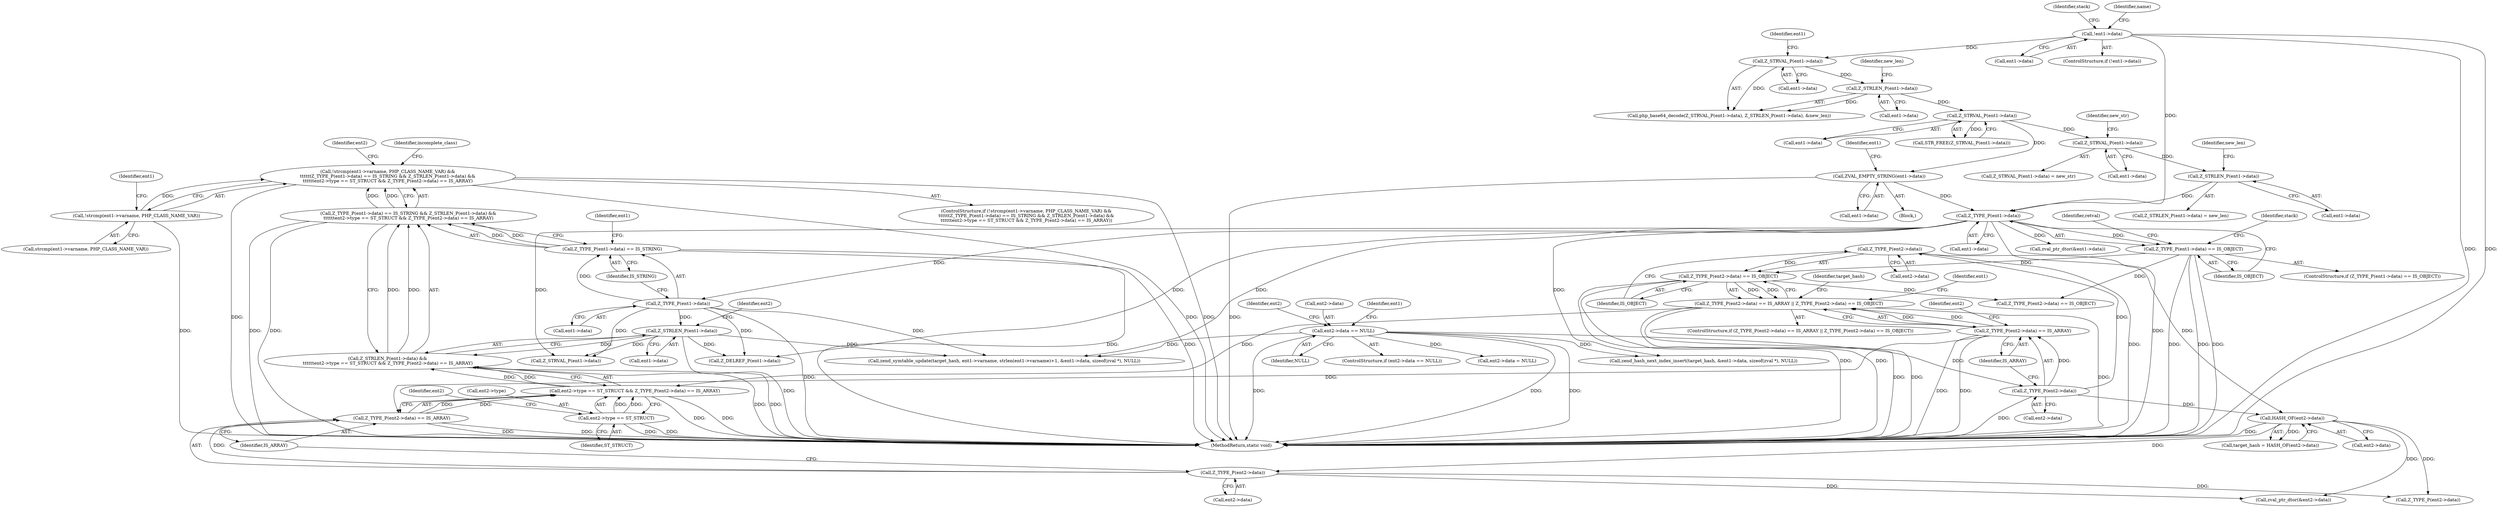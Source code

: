 digraph "0_php-src_6045de69c7dedcba3eadf7c4bba424b19c81d00d_0@API" {
"1000350" [label="(Call,!strcmp(ent1->varname, PHP_CLASS_NAME_VAR) &&\n\t\t\t\t\t\tZ_TYPE_P(ent1->data) == IS_STRING && Z_STRLEN_P(ent1->data) &&\n\t\t\t\t\t\tent2->type == ST_STRUCT && Z_TYPE_P(ent2->data) == IS_ARRAY)"];
"1000351" [label="(Call,!strcmp(ent1->varname, PHP_CLASS_NAME_VAR))"];
"1000357" [label="(Call,Z_TYPE_P(ent1->data) == IS_STRING && Z_STRLEN_P(ent1->data) &&\n\t\t\t\t\t\tent2->type == ST_STRUCT && Z_TYPE_P(ent2->data) == IS_ARRAY)"];
"1000358" [label="(Call,Z_TYPE_P(ent1->data) == IS_STRING)"];
"1000359" [label="(Call,Z_TYPE_P(ent1->data))"];
"1000264" [label="(Call,Z_TYPE_P(ent1->data))"];
"1000258" [label="(Call,ZVAL_EMPTY_STRING(ent1->data))"];
"1000237" [label="(Call,Z_STRVAL_P(ent1->data))"];
"1000230" [label="(Call,Z_STRLEN_P(ent1->data))"];
"1000226" [label="(Call,Z_STRVAL_P(ent1->data))"];
"1000186" [label="(Call,!ent1->data)"];
"1000251" [label="(Call,Z_STRLEN_P(ent1->data))"];
"1000245" [label="(Call,Z_STRVAL_P(ent1->data))"];
"1000364" [label="(Call,Z_STRLEN_P(ent1->data) &&\n\t\t\t\t\t\tent2->type == ST_STRUCT && Z_TYPE_P(ent2->data) == IS_ARRAY)"];
"1000365" [label="(Call,Z_STRLEN_P(ent1->data))"];
"1000369" [label="(Call,ent2->type == ST_STRUCT && Z_TYPE_P(ent2->data) == IS_ARRAY)"];
"1000370" [label="(Call,ent2->type == ST_STRUCT)"];
"1000375" [label="(Call,Z_TYPE_P(ent2->data) == IS_ARRAY)"];
"1000376" [label="(Call,Z_TYPE_P(ent2->data))"];
"1000340" [label="(Call,HASH_OF(ent2->data))"];
"1000332" [label="(Call,Z_TYPE_P(ent2->data))"];
"1000326" [label="(Call,Z_TYPE_P(ent2->data))"];
"1000309" [label="(Call,ent2->data == NULL)"];
"1000325" [label="(Call,Z_TYPE_P(ent2->data) == IS_ARRAY)"];
"1000324" [label="(Call,Z_TYPE_P(ent2->data) == IS_ARRAY || Z_TYPE_P(ent2->data) == IS_OBJECT)"];
"1000331" [label="(Call,Z_TYPE_P(ent2->data) == IS_OBJECT)"];
"1000263" [label="(Call,Z_TYPE_P(ent1->data) == IS_OBJECT)"];
"1000187" [label="(Call,ent1->data)"];
"1000265" [label="(Call,ent1->data)"];
"1000309" [label="(Call,ent2->data == NULL)"];
"1000339" [label="(Identifier,target_hash)"];
"1000194" [label="(Identifier,stack)"];
"1000387" [label="(Call,Z_STRVAL_P(ent1->data))"];
"1000257" [label="(Block,)"];
"1000255" [label="(Identifier,new_len)"];
"1000369" [label="(Call,ent2->type == ST_STRUCT && Z_TYPE_P(ent2->data) == IS_ARRAY)"];
"1000246" [label="(Call,ent1->data)"];
"1000361" [label="(Identifier,ent1)"];
"1000326" [label="(Call,Z_TYPE_P(ent2->data))"];
"1000603" [label="(MethodReturn,static void)"];
"1000259" [label="(Call,ent1->data)"];
"1000252" [label="(Call,ent1->data)"];
"1000371" [label="(Call,ent2->type)"];
"1000263" [label="(Call,Z_TYPE_P(ent1->data) == IS_OBJECT)"];
"1000352" [label="(Call,strcmp(ent1->varname, PHP_CLASS_NAME_VAR))"];
"1000186" [label="(Call,!ent1->data)"];
"1000359" [label="(Call,Z_TYPE_P(ent1->data))"];
"1000258" [label="(Call,ZVAL_EMPTY_STRING(ent1->data))"];
"1000367" [label="(Identifier,ent1)"];
"1000249" [label="(Identifier,new_str)"];
"1000341" [label="(Call,ent2->data)"];
"1000336" [label="(Identifier,IS_OBJECT)"];
"1000360" [label="(Call,ent1->data)"];
"1000313" [label="(Identifier,NULL)"];
"1000465" [label="(Call,zval_ptr_dtor(&ent2->data))"];
"1000264" [label="(Call,Z_TYPE_P(ent1->data))"];
"1000384" [label="(Identifier,incomplete_class)"];
"1000483" [label="(Call,Z_TYPE_P(ent2->data))"];
"1000235" [label="(Identifier,new_len)"];
"1000380" [label="(Identifier,IS_ARRAY)"];
"1000363" [label="(Identifier,IS_STRING)"];
"1000231" [label="(Call,ent1->data)"];
"1000485" [label="(Identifier,ent2)"];
"1000237" [label="(Call,Z_STRVAL_P(ent1->data))"];
"1000375" [label="(Call,Z_TYPE_P(ent2->data) == IS_ARRAY)"];
"1000230" [label="(Call,Z_STRLEN_P(ent1->data))"];
"1000351" [label="(Call,!strcmp(ent1->varname, PHP_CLASS_NAME_VAR))"];
"1000366" [label="(Call,ent1->data)"];
"1000545" [label="(Call,zend_hash_next_index_insert(target_hash, &ent1->data, sizeof(zval *), NULL))"];
"1000323" [label="(ControlStructure,if (Z_TYPE_P(ent2->data) == IS_ARRAY || Z_TYPE_P(ent2->data) == IS_OBJECT))"];
"1000273" [label="(Identifier,retval)"];
"1000555" [label="(Identifier,ent1)"];
"1000215" [label="(Identifier,name)"];
"1000501" [label="(Call,Z_DELREF_P(ent1->data))"];
"1000315" [label="(Call,zval_ptr_dtor(&ent1->data))"];
"1000185" [label="(ControlStructure,if (!ent1->data))"];
"1000377" [label="(Call,ent2->data)"];
"1000338" [label="(Call,target_hash = HASH_OF(ent2->data))"];
"1000332" [label="(Call,Z_TYPE_P(ent2->data))"];
"1000327" [label="(Call,ent2->data)"];
"1000318" [label="(Identifier,ent1)"];
"1000378" [label="(Identifier,ent2)"];
"1000482" [label="(Call,Z_TYPE_P(ent2->data) == IS_OBJECT)"];
"1000250" [label="(Call,Z_STRLEN_P(ent1->data) = new_len)"];
"1000245" [label="(Call,Z_STRVAL_P(ent1->data))"];
"1000357" [label="(Call,Z_TYPE_P(ent1->data) == IS_STRING && Z_STRLEN_P(ent1->data) &&\n\t\t\t\t\t\tent2->type == ST_STRUCT && Z_TYPE_P(ent2->data) == IS_ARRAY)"];
"1000308" [label="(ControlStructure,if (ent2->data == NULL))"];
"1000328" [label="(Identifier,ent2)"];
"1000350" [label="(Call,!strcmp(ent1->varname, PHP_CLASS_NAME_VAR) &&\n\t\t\t\t\t\tZ_TYPE_P(ent1->data) == IS_STRING && Z_STRLEN_P(ent1->data) &&\n\t\t\t\t\t\tent2->type == ST_STRUCT && Z_TYPE_P(ent2->data) == IS_ARRAY)"];
"1000331" [label="(Call,Z_TYPE_P(ent2->data) == IS_OBJECT)"];
"1000330" [label="(Identifier,IS_ARRAY)"];
"1000376" [label="(Call,Z_TYPE_P(ent2->data))"];
"1000232" [label="(Identifier,ent1)"];
"1000294" [label="(Identifier,stack)"];
"1000439" [label="(Call,ent2->data = NULL)"];
"1000236" [label="(Call,STR_FREE(Z_STRVAL_P(ent1->data)))"];
"1000225" [label="(Call,php_base64_decode(Z_STRVAL_P(ent1->data), Z_STRLEN_P(ent1->data), &new_len))"];
"1000349" [label="(ControlStructure,if (!strcmp(ent1->varname, PHP_CLASS_NAME_VAR) &&\n\t\t\t\t\t\tZ_TYPE_P(ent1->data) == IS_STRING && Z_STRLEN_P(ent1->data) &&\n\t\t\t\t\t\tent2->type == ST_STRUCT && Z_TYPE_P(ent2->data) == IS_ARRAY))"];
"1000325" [label="(Call,Z_TYPE_P(ent2->data) == IS_ARRAY)"];
"1000334" [label="(Identifier,ent2)"];
"1000227" [label="(Call,ent1->data)"];
"1000324" [label="(Call,Z_TYPE_P(ent2->data) == IS_ARRAY || Z_TYPE_P(ent2->data) == IS_OBJECT)"];
"1000333" [label="(Call,ent2->data)"];
"1000262" [label="(ControlStructure,if (Z_TYPE_P(ent1->data) == IS_OBJECT))"];
"1000364" [label="(Call,Z_STRLEN_P(ent1->data) &&\n\t\t\t\t\t\tent2->type == ST_STRUCT && Z_TYPE_P(ent2->data) == IS_ARRAY)"];
"1000372" [label="(Identifier,ent2)"];
"1000238" [label="(Call,ent1->data)"];
"1000370" [label="(Call,ent2->type == ST_STRUCT)"];
"1000226" [label="(Call,Z_STRVAL_P(ent1->data))"];
"1000340" [label="(Call,HASH_OF(ent2->data))"];
"1000310" [label="(Call,ent2->data)"];
"1000251" [label="(Call,Z_STRLEN_P(ent1->data))"];
"1000521" [label="(Call,zend_symtable_update(target_hash, ent1->varname, strlen(ent1->varname)+1, &ent1->data, sizeof(zval *), NULL))"];
"1000244" [label="(Call,Z_STRVAL_P(ent1->data) = new_str)"];
"1000268" [label="(Identifier,IS_OBJECT)"];
"1000358" [label="(Call,Z_TYPE_P(ent1->data) == IS_STRING)"];
"1000365" [label="(Call,Z_STRLEN_P(ent1->data))"];
"1000374" [label="(Identifier,ST_STRUCT)"];
"1000266" [label="(Identifier,ent1)"];
"1000350" -> "1000349"  [label="AST: "];
"1000350" -> "1000351"  [label="CFG: "];
"1000350" -> "1000357"  [label="CFG: "];
"1000351" -> "1000350"  [label="AST: "];
"1000357" -> "1000350"  [label="AST: "];
"1000384" -> "1000350"  [label="CFG: "];
"1000485" -> "1000350"  [label="CFG: "];
"1000350" -> "1000603"  [label="DDG: "];
"1000350" -> "1000603"  [label="DDG: "];
"1000350" -> "1000603"  [label="DDG: "];
"1000351" -> "1000350"  [label="DDG: "];
"1000357" -> "1000350"  [label="DDG: "];
"1000357" -> "1000350"  [label="DDG: "];
"1000351" -> "1000352"  [label="CFG: "];
"1000352" -> "1000351"  [label="AST: "];
"1000361" -> "1000351"  [label="CFG: "];
"1000351" -> "1000603"  [label="DDG: "];
"1000357" -> "1000358"  [label="CFG: "];
"1000357" -> "1000364"  [label="CFG: "];
"1000358" -> "1000357"  [label="AST: "];
"1000364" -> "1000357"  [label="AST: "];
"1000357" -> "1000603"  [label="DDG: "];
"1000357" -> "1000603"  [label="DDG: "];
"1000358" -> "1000357"  [label="DDG: "];
"1000358" -> "1000357"  [label="DDG: "];
"1000364" -> "1000357"  [label="DDG: "];
"1000364" -> "1000357"  [label="DDG: "];
"1000358" -> "1000363"  [label="CFG: "];
"1000359" -> "1000358"  [label="AST: "];
"1000363" -> "1000358"  [label="AST: "];
"1000367" -> "1000358"  [label="CFG: "];
"1000358" -> "1000603"  [label="DDG: "];
"1000358" -> "1000603"  [label="DDG: "];
"1000359" -> "1000358"  [label="DDG: "];
"1000359" -> "1000360"  [label="CFG: "];
"1000360" -> "1000359"  [label="AST: "];
"1000363" -> "1000359"  [label="CFG: "];
"1000359" -> "1000603"  [label="DDG: "];
"1000264" -> "1000359"  [label="DDG: "];
"1000359" -> "1000365"  [label="DDG: "];
"1000359" -> "1000387"  [label="DDG: "];
"1000359" -> "1000501"  [label="DDG: "];
"1000359" -> "1000521"  [label="DDG: "];
"1000264" -> "1000263"  [label="AST: "];
"1000264" -> "1000265"  [label="CFG: "];
"1000265" -> "1000264"  [label="AST: "];
"1000268" -> "1000264"  [label="CFG: "];
"1000264" -> "1000603"  [label="DDG: "];
"1000264" -> "1000263"  [label="DDG: "];
"1000258" -> "1000264"  [label="DDG: "];
"1000186" -> "1000264"  [label="DDG: "];
"1000251" -> "1000264"  [label="DDG: "];
"1000264" -> "1000315"  [label="DDG: "];
"1000264" -> "1000387"  [label="DDG: "];
"1000264" -> "1000501"  [label="DDG: "];
"1000264" -> "1000521"  [label="DDG: "];
"1000264" -> "1000545"  [label="DDG: "];
"1000258" -> "1000257"  [label="AST: "];
"1000258" -> "1000259"  [label="CFG: "];
"1000259" -> "1000258"  [label="AST: "];
"1000266" -> "1000258"  [label="CFG: "];
"1000258" -> "1000603"  [label="DDG: "];
"1000237" -> "1000258"  [label="DDG: "];
"1000237" -> "1000236"  [label="AST: "];
"1000237" -> "1000238"  [label="CFG: "];
"1000238" -> "1000237"  [label="AST: "];
"1000236" -> "1000237"  [label="CFG: "];
"1000237" -> "1000236"  [label="DDG: "];
"1000230" -> "1000237"  [label="DDG: "];
"1000237" -> "1000245"  [label="DDG: "];
"1000230" -> "1000225"  [label="AST: "];
"1000230" -> "1000231"  [label="CFG: "];
"1000231" -> "1000230"  [label="AST: "];
"1000235" -> "1000230"  [label="CFG: "];
"1000230" -> "1000225"  [label="DDG: "];
"1000226" -> "1000230"  [label="DDG: "];
"1000226" -> "1000225"  [label="AST: "];
"1000226" -> "1000227"  [label="CFG: "];
"1000227" -> "1000226"  [label="AST: "];
"1000232" -> "1000226"  [label="CFG: "];
"1000226" -> "1000225"  [label="DDG: "];
"1000186" -> "1000226"  [label="DDG: "];
"1000186" -> "1000185"  [label="AST: "];
"1000186" -> "1000187"  [label="CFG: "];
"1000187" -> "1000186"  [label="AST: "];
"1000194" -> "1000186"  [label="CFG: "];
"1000215" -> "1000186"  [label="CFG: "];
"1000186" -> "1000603"  [label="DDG: "];
"1000186" -> "1000603"  [label="DDG: "];
"1000251" -> "1000250"  [label="AST: "];
"1000251" -> "1000252"  [label="CFG: "];
"1000252" -> "1000251"  [label="AST: "];
"1000255" -> "1000251"  [label="CFG: "];
"1000245" -> "1000251"  [label="DDG: "];
"1000245" -> "1000244"  [label="AST: "];
"1000245" -> "1000246"  [label="CFG: "];
"1000246" -> "1000245"  [label="AST: "];
"1000249" -> "1000245"  [label="CFG: "];
"1000364" -> "1000365"  [label="CFG: "];
"1000364" -> "1000369"  [label="CFG: "];
"1000365" -> "1000364"  [label="AST: "];
"1000369" -> "1000364"  [label="AST: "];
"1000364" -> "1000603"  [label="DDG: "];
"1000364" -> "1000603"  [label="DDG: "];
"1000365" -> "1000364"  [label="DDG: "];
"1000369" -> "1000364"  [label="DDG: "];
"1000369" -> "1000364"  [label="DDG: "];
"1000365" -> "1000366"  [label="CFG: "];
"1000366" -> "1000365"  [label="AST: "];
"1000372" -> "1000365"  [label="CFG: "];
"1000365" -> "1000603"  [label="DDG: "];
"1000365" -> "1000387"  [label="DDG: "];
"1000365" -> "1000501"  [label="DDG: "];
"1000365" -> "1000521"  [label="DDG: "];
"1000369" -> "1000370"  [label="CFG: "];
"1000369" -> "1000375"  [label="CFG: "];
"1000370" -> "1000369"  [label="AST: "];
"1000375" -> "1000369"  [label="AST: "];
"1000369" -> "1000603"  [label="DDG: "];
"1000369" -> "1000603"  [label="DDG: "];
"1000370" -> "1000369"  [label="DDG: "];
"1000370" -> "1000369"  [label="DDG: "];
"1000375" -> "1000369"  [label="DDG: "];
"1000375" -> "1000369"  [label="DDG: "];
"1000324" -> "1000369"  [label="DDG: "];
"1000370" -> "1000374"  [label="CFG: "];
"1000371" -> "1000370"  [label="AST: "];
"1000374" -> "1000370"  [label="AST: "];
"1000378" -> "1000370"  [label="CFG: "];
"1000370" -> "1000603"  [label="DDG: "];
"1000370" -> "1000603"  [label="DDG: "];
"1000375" -> "1000380"  [label="CFG: "];
"1000376" -> "1000375"  [label="AST: "];
"1000380" -> "1000375"  [label="AST: "];
"1000375" -> "1000603"  [label="DDG: "];
"1000375" -> "1000603"  [label="DDG: "];
"1000376" -> "1000375"  [label="DDG: "];
"1000325" -> "1000375"  [label="DDG: "];
"1000376" -> "1000377"  [label="CFG: "];
"1000377" -> "1000376"  [label="AST: "];
"1000380" -> "1000376"  [label="CFG: "];
"1000340" -> "1000376"  [label="DDG: "];
"1000376" -> "1000465"  [label="DDG: "];
"1000376" -> "1000483"  [label="DDG: "];
"1000340" -> "1000338"  [label="AST: "];
"1000340" -> "1000341"  [label="CFG: "];
"1000341" -> "1000340"  [label="AST: "];
"1000338" -> "1000340"  [label="CFG: "];
"1000340" -> "1000603"  [label="DDG: "];
"1000340" -> "1000338"  [label="DDG: "];
"1000332" -> "1000340"  [label="DDG: "];
"1000326" -> "1000340"  [label="DDG: "];
"1000340" -> "1000465"  [label="DDG: "];
"1000340" -> "1000483"  [label="DDG: "];
"1000332" -> "1000331"  [label="AST: "];
"1000332" -> "1000333"  [label="CFG: "];
"1000333" -> "1000332"  [label="AST: "];
"1000336" -> "1000332"  [label="CFG: "];
"1000332" -> "1000603"  [label="DDG: "];
"1000332" -> "1000331"  [label="DDG: "];
"1000326" -> "1000332"  [label="DDG: "];
"1000326" -> "1000325"  [label="AST: "];
"1000326" -> "1000327"  [label="CFG: "];
"1000327" -> "1000326"  [label="AST: "];
"1000330" -> "1000326"  [label="CFG: "];
"1000326" -> "1000603"  [label="DDG: "];
"1000326" -> "1000325"  [label="DDG: "];
"1000309" -> "1000326"  [label="DDG: "];
"1000309" -> "1000308"  [label="AST: "];
"1000309" -> "1000313"  [label="CFG: "];
"1000310" -> "1000309"  [label="AST: "];
"1000313" -> "1000309"  [label="AST: "];
"1000318" -> "1000309"  [label="CFG: "];
"1000328" -> "1000309"  [label="CFG: "];
"1000309" -> "1000603"  [label="DDG: "];
"1000309" -> "1000603"  [label="DDG: "];
"1000309" -> "1000603"  [label="DDG: "];
"1000309" -> "1000439"  [label="DDG: "];
"1000309" -> "1000521"  [label="DDG: "];
"1000309" -> "1000545"  [label="DDG: "];
"1000325" -> "1000324"  [label="AST: "];
"1000325" -> "1000330"  [label="CFG: "];
"1000330" -> "1000325"  [label="AST: "];
"1000334" -> "1000325"  [label="CFG: "];
"1000324" -> "1000325"  [label="CFG: "];
"1000325" -> "1000603"  [label="DDG: "];
"1000325" -> "1000603"  [label="DDG: "];
"1000325" -> "1000324"  [label="DDG: "];
"1000325" -> "1000324"  [label="DDG: "];
"1000324" -> "1000323"  [label="AST: "];
"1000324" -> "1000331"  [label="CFG: "];
"1000331" -> "1000324"  [label="AST: "];
"1000339" -> "1000324"  [label="CFG: "];
"1000555" -> "1000324"  [label="CFG: "];
"1000324" -> "1000603"  [label="DDG: "];
"1000324" -> "1000603"  [label="DDG: "];
"1000324" -> "1000603"  [label="DDG: "];
"1000331" -> "1000324"  [label="DDG: "];
"1000331" -> "1000324"  [label="DDG: "];
"1000331" -> "1000336"  [label="CFG: "];
"1000336" -> "1000331"  [label="AST: "];
"1000331" -> "1000603"  [label="DDG: "];
"1000331" -> "1000603"  [label="DDG: "];
"1000263" -> "1000331"  [label="DDG: "];
"1000331" -> "1000482"  [label="DDG: "];
"1000263" -> "1000262"  [label="AST: "];
"1000263" -> "1000268"  [label="CFG: "];
"1000268" -> "1000263"  [label="AST: "];
"1000273" -> "1000263"  [label="CFG: "];
"1000294" -> "1000263"  [label="CFG: "];
"1000263" -> "1000603"  [label="DDG: "];
"1000263" -> "1000603"  [label="DDG: "];
"1000263" -> "1000603"  [label="DDG: "];
"1000263" -> "1000482"  [label="DDG: "];
}
